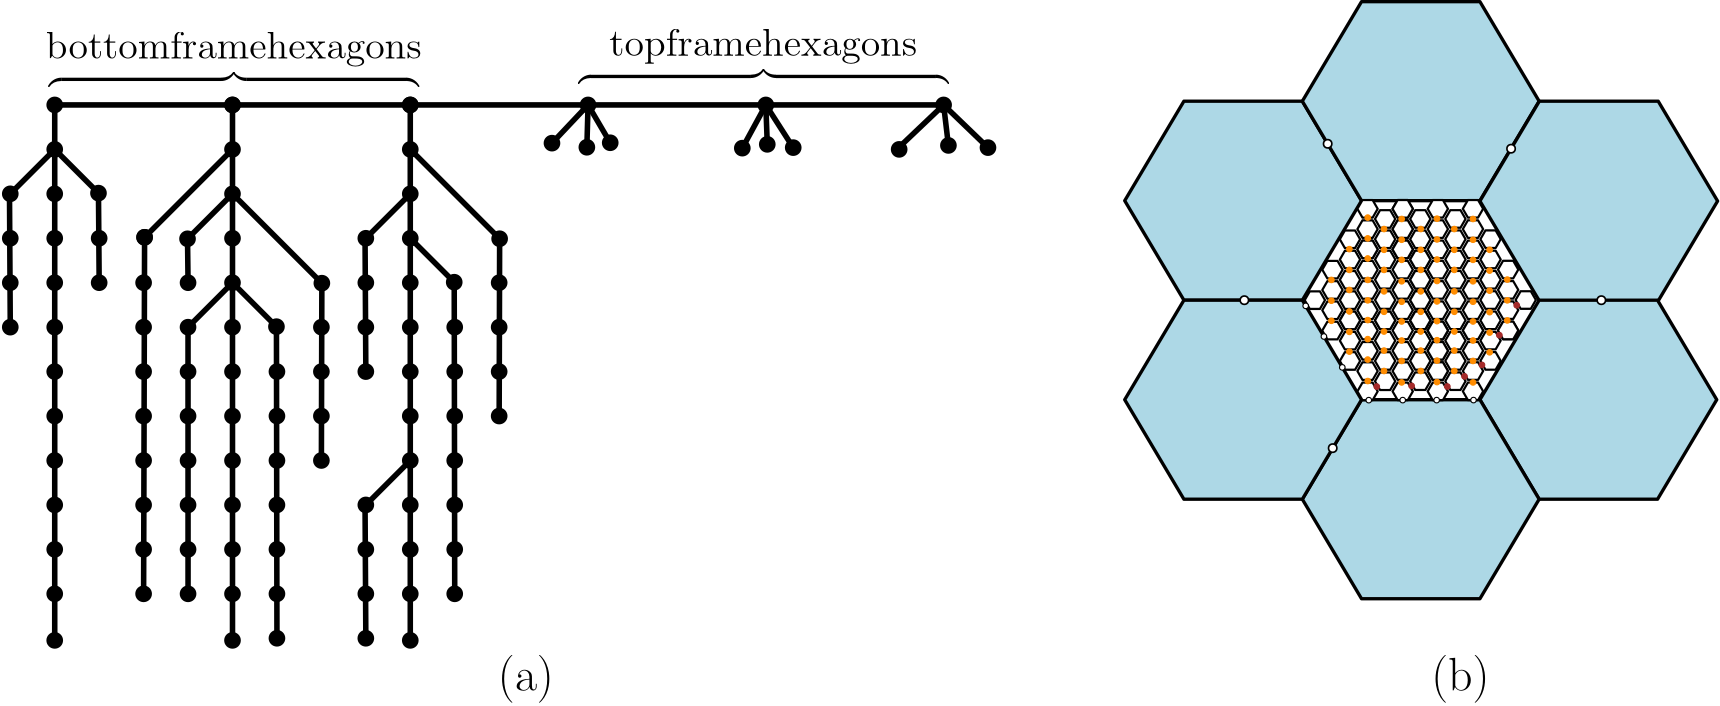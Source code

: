 <?xml version="1.0"?>
<!DOCTYPE ipe SYSTEM "ipe.dtd">
<ipe version="70107" creator="Ipe 7.2.2">
<info created="D:20160526140610" modified="D:20160605132733"/>
<ipestyle name="basic">
<symbol name="arrow/arc(spx)">
<path stroke="sym-stroke" fill="sym-stroke" pen="sym-pen">
0 0 m
-1 0.333 l
-1 -0.333 l
h
</path>
</symbol>
<symbol name="arrow/farc(spx)">
<path stroke="sym-stroke" fill="white" pen="sym-pen">
0 0 m
-1 0.333 l
-1 -0.333 l
h
</path>
</symbol>
<symbol name="arrow/ptarc(spx)">
<path stroke="sym-stroke" fill="sym-stroke" pen="sym-pen">
0 0 m
-1 0.333 l
-0.8 0 l
-1 -0.333 l
h
</path>
</symbol>
<symbol name="arrow/fptarc(spx)">
<path stroke="sym-stroke" fill="white" pen="sym-pen">
0 0 m
-1 0.333 l
-0.8 0 l
-1 -0.333 l
h
</path>
</symbol>
<symbol name="mark/circle(sx)" transformations="translations">
<path fill="sym-stroke">
0.6 0 0 0.6 0 0 e
0.4 0 0 0.4 0 0 e
</path>
</symbol>
<symbol name="mark/disk(sx)" transformations="translations">
<path fill="sym-stroke">
0.6 0 0 0.6 0 0 e
</path>
</symbol>
<symbol name="mark/fdisk(sfx)" transformations="translations">
<group>
<path fill="sym-fill">
0.5 0 0 0.5 0 0 e
</path>
<path fill="sym-stroke" fillrule="eofill">
0.6 0 0 0.6 0 0 e
0.4 0 0 0.4 0 0 e
</path>
</group>
</symbol>
<symbol name="mark/box(sx)" transformations="translations">
<path fill="sym-stroke" fillrule="eofill">
-0.6 -0.6 m
0.6 -0.6 l
0.6 0.6 l
-0.6 0.6 l
h
-0.4 -0.4 m
0.4 -0.4 l
0.4 0.4 l
-0.4 0.4 l
h
</path>
</symbol>
<symbol name="mark/square(sx)" transformations="translations">
<path fill="sym-stroke">
-0.6 -0.6 m
0.6 -0.6 l
0.6 0.6 l
-0.6 0.6 l
h
</path>
</symbol>
<symbol name="mark/fsquare(sfx)" transformations="translations">
<group>
<path fill="sym-fill">
-0.5 -0.5 m
0.5 -0.5 l
0.5 0.5 l
-0.5 0.5 l
h
</path>
<path fill="sym-stroke" fillrule="eofill">
-0.6 -0.6 m
0.6 -0.6 l
0.6 0.6 l
-0.6 0.6 l
h
-0.4 -0.4 m
0.4 -0.4 l
0.4 0.4 l
-0.4 0.4 l
h
</path>
</group>
</symbol>
<symbol name="mark/cross(sx)" transformations="translations">
<group>
<path fill="sym-stroke">
-0.43 -0.57 m
0.57 0.43 l
0.43 0.57 l
-0.57 -0.43 l
h
</path>
<path fill="sym-stroke">
-0.43 0.57 m
0.57 -0.43 l
0.43 -0.57 l
-0.57 0.43 l
h
</path>
</group>
</symbol>
<symbol name="arrow/fnormal(spx)">
<path stroke="sym-stroke" fill="white" pen="sym-pen">
0 0 m
-1 0.333 l
-1 -0.333 l
h
</path>
</symbol>
<symbol name="arrow/pointed(spx)">
<path stroke="sym-stroke" fill="sym-stroke" pen="sym-pen">
0 0 m
-1 0.333 l
-0.8 0 l
-1 -0.333 l
h
</path>
</symbol>
<symbol name="arrow/fpointed(spx)">
<path stroke="sym-stroke" fill="white" pen="sym-pen">
0 0 m
-1 0.333 l
-0.8 0 l
-1 -0.333 l
h
</path>
</symbol>
<symbol name="arrow/linear(spx)">
<path stroke="sym-stroke" pen="sym-pen">
-1 0.333 m
0 0 l
-1 -0.333 l
</path>
</symbol>
<symbol name="arrow/fdouble(spx)">
<path stroke="sym-stroke" fill="white" pen="sym-pen">
0 0 m
-1 0.333 l
-1 -0.333 l
h
-1 0 m
-2 0.333 l
-2 -0.333 l
h
</path>
</symbol>
<symbol name="arrow/double(spx)">
<path stroke="sym-stroke" fill="sym-stroke" pen="sym-pen">
0 0 m
-1 0.333 l
-1 -0.333 l
h
-1 0 m
-2 0.333 l
-2 -0.333 l
h
</path>
</symbol>
<pen name="heavier" value="0.8"/>
<pen name="fat" value="1.2"/>
<pen name="ultrafat" value="2"/>
<symbolsize name="large" value="5"/>
<symbolsize name="small" value="2"/>
<symbolsize name="tiny" value="1.1"/>
<arrowsize name="large" value="10"/>
<arrowsize name="small" value="5"/>
<arrowsize name="tiny" value="3"/>
<color name="red" value="1 0 0"/>
<color name="green" value="0 1 0"/>
<color name="blue" value="0 0 1"/>
<color name="yellow" value="1 1 0"/>
<color name="orange" value="1 0.647 0"/>
<color name="gold" value="1 0.843 0"/>
<color name="purple" value="0.627 0.125 0.941"/>
<color name="gray" value="0.745"/>
<color name="brown" value="0.647 0.165 0.165"/>
<color name="navy" value="0 0 0.502"/>
<color name="pink" value="1 0.753 0.796"/>
<color name="seagreen" value="0.18 0.545 0.341"/>
<color name="turquoise" value="0.251 0.878 0.816"/>
<color name="violet" value="0.933 0.51 0.933"/>
<color name="darkblue" value="0 0 0.545"/>
<color name="darkcyan" value="0 0.545 0.545"/>
<color name="darkgray" value="0.663"/>
<color name="darkgreen" value="0 0.392 0"/>
<color name="darkmagenta" value="0.545 0 0.545"/>
<color name="darkorange" value="1 0.549 0"/>
<color name="darkred" value="0.545 0 0"/>
<color name="lightblue" value="0.678 0.847 0.902"/>
<color name="lightcyan" value="0.878 1 1"/>
<color name="lightgray" value="0.827"/>
<color name="lightgreen" value="0.565 0.933 0.565"/>
<color name="lightyellow" value="1 1 0.878"/>
<dashstyle name="dashed" value="[4] 0"/>
<dashstyle name="dotted" value="[1 3] 0"/>
<dashstyle name="dash dotted" value="[4 2 1 2] 0"/>
<dashstyle name="dash dot dotted" value="[4 2 1 2 1 2] 0"/>
<textsize name="large" value="\large"/>
<textsize name="Large" value="\Large"/>
<textsize name="LARGE" value="\LARGE"/>
<textsize name="huge" value="\huge"/>
<textsize name="Huge" value="\Huge"/>
<textsize name="small" value="\small"/>
<textsize name="footnote" value="\footnotesize"/>
<textsize name="tiny" value="\tiny"/>
<textstyle name="center" begin="\begin{center}" end="\end{center}"/>
<textstyle name="itemize" begin="\begin{itemize}" end="\end{itemize}"/>
<textstyle name="item" begin="\begin{itemize}\item{}" end="\end{itemize}"/>
<gridsize name="4 pts" value="4"/>
<gridsize name="8 pts (~3 mm)" value="8"/>
<gridsize name="16 pts (~6 mm)" value="16"/>
<gridsize name="32 pts (~12 mm)" value="32"/>
<gridsize name="10 pts (~3.5 mm)" value="10"/>
<gridsize name="20 pts (~7 mm)" value="20"/>
<gridsize name="14 pts (~5 mm)" value="14"/>
<gridsize name="28 pts (~10 mm)" value="28"/>
<gridsize name="56 pts (~20 mm)" value="56"/>
<anglesize name="90 deg" value="90"/>
<anglesize name="60 deg" value="60"/>
<anglesize name="45 deg" value="45"/>
<anglesize name="30 deg" value="30"/>
<anglesize name="22.5 deg" value="22.5"/>
<opacity name="10%" value="0.1"/>
<opacity name="30%" value="0.3"/>
<opacity name="50%" value="0.5"/>
<opacity name="75%" value="0.75"/>
<tiling name="falling" angle="-60" step="4" width="1"/>
<tiling name="rising" angle="30" step="4" width="1"/>
</ipestyle>
<ipestyle name="bigpaper">
<layout paper="10000 6000" origin="0 0" frame="10000 6000"/>
<titlestyle pos="10 10" size="LARGE" color="title"  valign="baseline"/>
</ipestyle>
<page>
<layer name="alpha"/>
<view layers="alpha" active="alpha"/>
<path layer="alpha" stroke="black" pen="ultrafat">
4736 3392 m
5056 3392 l
</path>
<use name="mark/disk(sx)" pos="4736 3392" size="large" stroke="black"/>
<use name="mark/disk(sx)" pos="4800 3392" size="large" stroke="black"/>
<use name="mark/disk(sx)" pos="4864 3392" size="large" stroke="black"/>
<use name="mark/disk(sx)" pos="4928 3392" size="large" stroke="black"/>
<use name="mark/disk(sx)" pos="4992 3392" size="large" stroke="black"/>
<use name="mark/disk(sx)" pos="5056 3392" size="large" stroke="black"/>
<text matrix="1 0 0 1 -67.2682 -26.3824" transformations="translations" pos="4800 3424" stroke="black" type="label" width="135.477" height="22.028" depth="0" valign="baseline" size="huge">$\overbrace{\hspace{1.85in}}^{{\rm bottom frame hexagons}}$</text>
<text matrix="1 0 0 1 124.521 -25.3351" transformations="translations" pos="4800 3424" stroke="black" type="label" width="133.2" height="22.028" depth="0" valign="baseline" size="huge">$\overbrace{\hspace{1.85in}}^{{\rm top frame hexagons}}$</text>
<path stroke="black" pen="ultrafat">
4928 3392 m
4915.01 3378.24 l
</path>
<path stroke="black" pen="ultrafat">
4928 3392 m
4927.57 3376.76 l
</path>
<path stroke="black" pen="ultrafat">
4928 3392 m
4935.98 3378.38 l
</path>
<path stroke="black" pen="ultrafat">
4992 3392 m
4983.53 3376.44 l
</path>
<path stroke="black" pen="ultrafat">
4992 3392 m
4992.52 3377.81 l
</path>
<path stroke="black" pen="ultrafat">
4992 3392 m
5001.86 3376.63 l
</path>
<path stroke="black" pen="ultrafat">
5056 3392 m
5041.49 3378.21 l
5056 3392 l
5057.73 3377.42 l
</path>
<path stroke="black" pen="ultrafat">
5056 3392 m
5071.97 3376.63 l
</path>
<path stroke="black" pen="ultrafat">
4736 3392 m
4736 3199.24 l
</path>
<use name="mark/disk(sx)" pos="4736 3376" size="large" stroke="black"/>
<use name="mark/disk(sx)" pos="4736 3360" size="large" stroke="black"/>
<use name="mark/disk(sx)" pos="4736 3344" size="large" stroke="black"/>
<use name="mark/disk(sx)" pos="4736 3328" size="large" stroke="black"/>
<use name="mark/disk(sx)" pos="4736 3312" size="large" stroke="black"/>
<use name="mark/disk(sx)" pos="4736 3296" size="large" stroke="black"/>
<use name="mark/disk(sx)" pos="4736 3280" size="large" stroke="black"/>
<use name="mark/disk(sx)" pos="4736 3264" size="large" stroke="black"/>
<use name="mark/disk(sx)" pos="4736 3248" size="large" stroke="black"/>
<use name="mark/disk(sx)" pos="4736 3232" size="large" stroke="black"/>
<use name="mark/disk(sx)" pos="4736 3216" size="large" stroke="black"/>
<use name="mark/disk(sx)" pos="4736 3199.24" size="large" stroke="black"/>
<use matrix="1 0 0 1 64 0" name="mark/disk(sx)" pos="4736 3392" size="large" stroke="black"/>
<path matrix="1 0 0 1 64 0" stroke="black" pen="ultrafat">
4736 3392 m
4736 3199.24 l
</path>
<use matrix="1 0 0 1 64 0" name="mark/disk(sx)" pos="4736 3376" size="large" stroke="black"/>
<use matrix="1 0 0 1 64 0" name="mark/disk(sx)" pos="4736 3360" size="large" stroke="black"/>
<use matrix="1 0 0 1 64 0" name="mark/disk(sx)" pos="4736 3344" size="large" stroke="black"/>
<use matrix="1 0 0 1 64 0" name="mark/disk(sx)" pos="4736 3328" size="large" stroke="black"/>
<use matrix="1 0 0 1 64 0" name="mark/disk(sx)" pos="4736 3312" size="large" stroke="black"/>
<use matrix="1 0 0 1 64 0" name="mark/disk(sx)" pos="4736 3296" size="large" stroke="black"/>
<use matrix="1 0 0 1 64 0" name="mark/disk(sx)" pos="4736 3280" size="large" stroke="black"/>
<use matrix="1 0 0 1 64 0" name="mark/disk(sx)" pos="4736 3264" size="large" stroke="black"/>
<use matrix="1 0 0 1 64 0" name="mark/disk(sx)" pos="4736 3248" size="large" stroke="black"/>
<use matrix="1 0 0 1 64 0" name="mark/disk(sx)" pos="4736 3232" size="large" stroke="black"/>
<use matrix="1 0 0 1 64 0" name="mark/disk(sx)" pos="4736 3216" size="large" stroke="black"/>
<use matrix="1 0 0 1 64 0" name="mark/disk(sx)" pos="4736 3199.24" size="large" stroke="black"/>
<use matrix="1 0 0 1 128 0" name="mark/disk(sx)" pos="4736 3392" size="large" stroke="black"/>
<path matrix="1 0 0 1 128 0" stroke="black" pen="ultrafat">
4736 3392 m
4736 3199.24 l
</path>
<use matrix="1 0 0 1 128 0" name="mark/disk(sx)" pos="4736 3376" size="large" stroke="black"/>
<use matrix="1 0 0 1 128 0" name="mark/disk(sx)" pos="4736 3360" size="large" stroke="black"/>
<use matrix="1 0 0 1 128 0" name="mark/disk(sx)" pos="4736 3344" size="large" stroke="black"/>
<use matrix="1 0 0 1 128 0" name="mark/disk(sx)" pos="4736 3328" size="large" stroke="black"/>
<use matrix="1 0 0 1 128 0" name="mark/disk(sx)" pos="4736 3312" size="large" stroke="black"/>
<use matrix="1 0 0 1 128 0" name="mark/disk(sx)" pos="4736 3296" size="large" stroke="black"/>
<use matrix="1 0 0 1 128 0" name="mark/disk(sx)" pos="4736 3280" size="large" stroke="black"/>
<use matrix="1 0 0 1 128 0" name="mark/disk(sx)" pos="4736 3264" size="large" stroke="black"/>
<use matrix="1 0 0 1 128 0" name="mark/disk(sx)" pos="4736 3248" size="large" stroke="black"/>
<use matrix="1 0 0 1 128 0" name="mark/disk(sx)" pos="4736 3232" size="large" stroke="black"/>
<use matrix="1 0 0 1 128 0" name="mark/disk(sx)" pos="4736 3216" size="large" stroke="black"/>
<use matrix="1 0 0 1 128 0" name="mark/disk(sx)" pos="4736 3199.24" size="large" stroke="black"/>
<path stroke="black" pen="ultrafat">
4736 3376 m
4719.72 3359.72 l
</path>
<path stroke="black" pen="ultrafat">
4736 3376 m
4751.75 3360.25 l
</path>
<path stroke="black" pen="ultrafat">
4800 3376 m
4768.35 3344.35 l
</path>
<path stroke="black" pen="ultrafat">
4800 3360 m
4783.81 3343.81 l
</path>
<path stroke="black" pen="ultrafat">
4800 3360 m
4832.17 3327.83 l
</path>
<path stroke="black" pen="ultrafat">
4800 3328 m
4815.82 3312.18 l
</path>
<path stroke="black" pen="ultrafat">
4800 3328 m
4783.99 3311.99 l
</path>
<use name="mark/disk(sx)" pos="4915.01 3378.24" size="large" stroke="black"/>
<use name="mark/disk(sx)" pos="4927.57 3376.76" size="large" stroke="black"/>
<use name="mark/disk(sx)" pos="4935.98 3378.38" size="large" stroke="black"/>
<use name="mark/disk(sx)" pos="4983.53 3376.44" size="large" stroke="black"/>
<use name="mark/disk(sx)" pos="4992.52 3377.81" size="large" stroke="black"/>
<use name="mark/disk(sx)" pos="5001.86 3376.63" size="large" stroke="black"/>
<use name="mark/disk(sx)" pos="5040 3376" size="large" stroke="black"/>
<use name="mark/disk(sx)" pos="5057.73 3377.42" size="large" stroke="black"/>
<use name="mark/disk(sx)" pos="5071.97 3376.63" size="large" stroke="black"/>
<use name="mark/disk(sx)" pos="4832.17 3327.83" size="large" stroke="black"/>
<use name="mark/disk(sx)" pos="4783.81 3343.81" size="large" stroke="black"/>
<use name="mark/disk(sx)" pos="4768.35 3344.35" size="large" stroke="black"/>
<use name="mark/disk(sx)" pos="4783.99 3311.99" size="large" stroke="black"/>
<use name="mark/disk(sx)" pos="4815.82 3312.18" size="large" stroke="black"/>
<use name="mark/disk(sx)" pos="4751.75 3360.25" size="large" stroke="black"/>
<use name="mark/disk(sx)" pos="4720 3360" size="large" stroke="black"/>
<use name="mark/disk(sx)" pos="4768.35 3344.35" size="large" stroke="black"/>
<path stroke="black" pen="ultrafat">
4768.35 3344.35 m
4768 3216 l
</path>
<path stroke="black" pen="ultrafat">
4783.81 3343.81 m
4784 3328 l
</path>
<path stroke="black" pen="ultrafat">
4783.99 3311.99 m
4784 3216 l
</path>
<path stroke="black" pen="ultrafat">
4815.82 3312.18 m
4816 3200 l
</path>
<path stroke="black" pen="ultrafat">
4832.17 3327.83 m
4832 3264 l
</path>
<path stroke="black" pen="ultrafat">
4719.72 3359.72 m
4720 3312 l
</path>
<path stroke="black" pen="ultrafat">
4751.75 3360.25 m
4752 3328 l
</path>
<use name="mark/disk(sx)" pos="4720 3312" size="large" stroke="black"/>
<use name="mark/disk(sx)" pos="4720 3328" size="large" stroke="black"/>
<use name="mark/disk(sx)" pos="4720 3344" size="large" stroke="black"/>
<use name="mark/disk(sx)" pos="4752 3344" size="large" stroke="black"/>
<use name="mark/disk(sx)" pos="4752 3328" size="large" stroke="black"/>
<use name="mark/disk(sx)" pos="4768 3328" size="large" stroke="black"/>
<use name="mark/disk(sx)" pos="4768 3312" size="large" stroke="black"/>
<use name="mark/disk(sx)" pos="4768 3296" size="large" stroke="black"/>
<use name="mark/disk(sx)" pos="4768 3264" size="large" stroke="black"/>
<use name="mark/disk(sx)" pos="4768 3280" size="large" stroke="black"/>
<use name="mark/disk(sx)" pos="4768 3248" size="large" stroke="black"/>
<use name="mark/disk(sx)" pos="4768 3232" size="large" stroke="black"/>
<use name="mark/disk(sx)" pos="4768 3216" size="large" stroke="black"/>
<use name="mark/disk(sx)" pos="4816 3200" size="large" stroke="black"/>
<use name="mark/disk(sx)" pos="4816 3216" size="large" stroke="black"/>
<use name="mark/disk(sx)" pos="4816 3232" size="large" stroke="black"/>
<use name="mark/disk(sx)" pos="4816 3248" size="large" stroke="black"/>
<use name="mark/disk(sx)" pos="4816 3264" size="large" stroke="black"/>
<use name="mark/disk(sx)" pos="4816 3280" size="large" stroke="black"/>
<use name="mark/disk(sx)" pos="4816 3296" size="large" stroke="black"/>
<use name="mark/disk(sx)" pos="4784 3296" size="large" stroke="black"/>
<use name="mark/disk(sx)" pos="4784 3280" size="large" stroke="black"/>
<use name="mark/disk(sx)" pos="4784 3264" size="large" stroke="black"/>
<use name="mark/disk(sx)" pos="4784 3232" size="large" stroke="black"/>
<use name="mark/disk(sx)" pos="4784 3328" size="large" stroke="black"/>
<use name="mark/disk(sx)" pos="4832 3264" size="large" stroke="black"/>
<use name="mark/disk(sx)" pos="4832 3280" size="large" stroke="black"/>
<use name="mark/disk(sx)" pos="4832 3296" size="large" stroke="black"/>
<use name="mark/disk(sx)" pos="4832 3312" size="large" stroke="black"/>
<use name="mark/disk(sx)" pos="4784 3248" size="large" stroke="black"/>
<use name="mark/disk(sx)" pos="4784 3216" size="large" stroke="black"/>
<group matrix="1.29457 0 0 1.25625 5054.32 2735.26">
<path matrix="0.751266 0 0 0.751266 -29.5519 161.025" stroke="black" fill="lightblue" pen="fat">
195.756 445 m
173.842 482.957 l
130.012 482.957 l
108.098 445 l
130.012 407.043 l
173.842 407.043 l
h
</path>
<path matrix="0.751266 0 0 0.751266 19.8393 189.541" stroke="black" fill="lightblue" pen="fat">
195.756 445 m
173.842 482.957 l
130.012 482.957 l
108.098 445 l
130.012 407.043 l
173.842 407.043 l
h
</path>
<path matrix="0.753975 0 0 0.753975 68.9377 159.717" stroke="black" fill="lightblue" pen="fat">
195.756 445 m
173.842 482.957 l
130.012 482.957 l
108.098 445 l
130.012 407.043 l
173.842 407.043 l
h
</path>
<path matrix="0.751266 0 0 0.751266 69.2306 103.993" stroke="black" fill="lightblue" pen="fat">
195.756 445 m
173.842 482.957 l
130.012 482.957 l
108.098 445 l
130.012 407.043 l
173.842 407.043 l
h
</path>
<path matrix="0.751266 0 0 0.751266 19.8393 75.4777" stroke="black" fill="lightblue" pen="fat">
195.756 445 m
173.842 482.957 l
130.012 482.957 l
108.098 445 l
130.012 407.043 l
173.842 407.043 l
h
</path>
<path matrix="0.751266 0 0 0.751266 -29.5519 103.993" stroke="black" fill="lightblue" pen="fat">
195.756 445 m
173.842 482.957 l
130.012 482.957 l
108.098 445 l
130.012 407.043 l
173.842 407.043 l
h
</path>
</group>
<path matrix="0.0833786 0 0 0.0833786 5176.98 3284.62" stroke="black" fill="white" pen="heavier">
195.756 445 m
173.842 482.957 l
130.012 482.957 l
108.098 445 l
130.012 407.043 l
173.842 407.043 l
h
</path>
<path matrix="0.0833786 0 0 0.0833786 5183.31 3288.28" stroke="black" fill="white" pen="heavier">
195.756 445 m
173.842 482.957 l
130.012 482.957 l
108.098 445 l
130.012 407.043 l
173.842 407.043 l
h
</path>
<path matrix="0.0833786 0 0 0.0833786 5183.31 3280.98" stroke="black" fill="white" pen="heavier">
195.756 445 m
173.842 482.957 l
130.012 482.957 l
108.098 445 l
130.012 407.043 l
173.842 407.043 l
h
</path>
<path matrix="0.0833786 0 0 0.0833786 5183.31 3295.59" stroke="black" fill="white" pen="heavier">
195.756 445 m
173.842 482.957 l
130.012 482.957 l
108.098 445 l
130.012 407.043 l
173.842 407.043 l
h
</path>
<path matrix="0.0833786 0 0 0.0833786 5189.63 3284.63" stroke="black" fill="white" pen="heavier">
195.756 445 m
173.842 482.957 l
130.012 482.957 l
108.098 445 l
130.012 407.043 l
173.842 407.043 l
h
</path>
<path matrix="0.0833786 0 0 0.0833786 5189.63 3277.33" stroke="black" fill="white" pen="heavier">
195.756 445 m
173.842 482.957 l
130.012 482.957 l
108.098 445 l
130.012 407.043 l
173.842 407.043 l
h
</path>
<path matrix="0.0833786 0 0 0.0833786 5189.63 3299.24" stroke="black" fill="white" pen="heavier">
195.756 445 m
173.842 482.957 l
130.012 482.957 l
108.098 445 l
130.012 407.043 l
173.842 407.043 l
h
</path>
<path matrix="0.0833786 0 0 0.0833786 5189.63 3291.94" stroke="black" fill="white" pen="heavier">
195.756 445 m
173.842 482.957 l
130.012 482.957 l
108.098 445 l
130.012 407.043 l
173.842 407.043 l
h
</path>
<path matrix="0.0833786 0 0 0.0833786 5195.95 3288.28" stroke="black" fill="white" pen="heavier">
195.756 445 m
173.842 482.957 l
130.012 482.957 l
108.098 445 l
130.012 407.043 l
173.842 407.043 l
h
</path>
<path matrix="0.0833786 0 0 0.0833786 5195.95 3280.98" stroke="black" fill="white" pen="heavier">
195.756 445 m
173.842 482.957 l
130.012 482.957 l
108.098 445 l
130.012 407.043 l
173.842 407.043 l
h
</path>
<path matrix="0.0833786 0 0 0.0833786 5195.95 3302.89" stroke="black" fill="white" pen="heavier">
195.756 445 m
173.842 482.957 l
130.012 482.957 l
108.098 445 l
130.012 407.043 l
173.842 407.043 l
h
</path>
<path matrix="0.0833786 0 0 0.0833786 5195.95 3295.59" stroke="black" fill="white" pen="heavier">
195.756 445 m
173.842 482.957 l
130.012 482.957 l
108.098 445 l
130.012 407.043 l
173.842 407.043 l
h
</path>
<path matrix="0.0833786 0 0 0.0833786 5202.29 3291.95" stroke="black" fill="white" pen="heavier">
195.756 445 m
173.842 482.957 l
130.012 482.957 l
108.098 445 l
130.012 407.043 l
173.842 407.043 l
h
</path>
<path matrix="0.0833786 0 0 0.0833786 5202.29 3284.65" stroke="black" fill="white" pen="heavier">
195.756 445 m
173.842 482.957 l
130.012 482.957 l
108.098 445 l
130.012 407.043 l
173.842 407.043 l
h
</path>
<path matrix="0.0833786 0 0 0.0833786 5202.29 3299.25" stroke="black" fill="white" pen="heavier">
195.756 445 m
173.842 482.957 l
130.012 482.957 l
108.098 445 l
130.012 407.043 l
173.842 407.043 l
h
</path>
<path matrix="0.0833786 0 0 0.0833786 5202.29 3277.35" stroke="black" fill="white" pen="heavier">
195.756 445 m
173.842 482.957 l
130.012 482.957 l
108.098 445 l
130.012 407.043 l
173.842 407.043 l
h
</path>
<path matrix="0.0833786 0 0 0.0833786 5208.61 3288.3" stroke="black" fill="white" pen="heavier">
195.756 445 m
173.842 482.957 l
130.012 482.957 l
108.098 445 l
130.012 407.043 l
173.842 407.043 l
h
</path>
<path matrix="0.0833786 0 0 0.0833786 5208.61 3281" stroke="black" fill="white" pen="heavier">
195.756 445 m
173.842 482.957 l
130.012 482.957 l
108.098 445 l
130.012 407.043 l
173.842 407.043 l
h
</path>
<path matrix="0.0833786 0 0 0.0833786 5208.61 3302.9" stroke="black" fill="white" pen="heavier">
195.756 445 m
173.842 482.957 l
130.012 482.957 l
108.098 445 l
130.012 407.043 l
173.842 407.043 l
h
</path>
<path matrix="0.0833786 0 0 0.0833786 5208.61 3295.6" stroke="black" fill="white" pen="heavier">
195.756 445 m
173.842 482.957 l
130.012 482.957 l
108.098 445 l
130.012 407.043 l
173.842 407.043 l
h
</path>
<path matrix="0.0833786 0 0 0.0833786 5214.93 3291.95" stroke="black" fill="white" pen="heavier">
195.756 445 m
173.842 482.957 l
130.012 482.957 l
108.098 445 l
130.012 407.043 l
173.842 407.043 l
h
</path>
<path matrix="0.0833786 0 0 0.0833786 5214.93 3284.65" stroke="black" fill="white" pen="heavier">
195.756 445 m
173.842 482.957 l
130.012 482.957 l
108.098 445 l
130.012 407.043 l
173.842 407.043 l
h
</path>
<path matrix="0.0833786 0 0 0.0833786 5214.93 3299.25" stroke="black" fill="white" pen="heavier">
195.756 445 m
173.842 482.957 l
130.012 482.957 l
108.098 445 l
130.012 407.043 l
173.842 407.043 l
h
</path>
<path matrix="0.0833786 0 0 0.0833786 5214.93 3277.35" stroke="black" fill="white" pen="heavier">
195.756 445 m
173.842 482.957 l
130.012 482.957 l
108.098 445 l
130.012 407.043 l
173.842 407.043 l
h
</path>
<path matrix="0.0833787 0 0 0.0833787 5214.93 3284.65" stroke="black" fill="white" pen="heavier">
195.756 445 m
173.842 482.957 l
130.012 482.957 l
108.098 445 l
130.012 407.043 l
173.842 407.043 l
h
</path>
<path matrix="0.0833787 0 0 0.0833787 5214.93 3277.35" stroke="black" fill="white" pen="heavier">
195.756 445 m
173.842 482.957 l
130.012 482.957 l
108.098 445 l
130.012 407.043 l
173.842 407.043 l
h
</path>
<path matrix="0.0833787 0 0 0.0833787 5214.93 3299.25" stroke="black" fill="white" pen="heavier">
195.756 445 m
173.842 482.957 l
130.012 482.957 l
108.098 445 l
130.012 407.043 l
173.842 407.043 l
h
</path>
<path matrix="0.0833787 0 0 0.0833787 5214.93 3291.95" stroke="black" fill="white" pen="heavier">
195.756 445 m
173.842 482.957 l
130.012 482.957 l
108.098 445 l
130.012 407.043 l
173.842 407.043 l
h
</path>
<path matrix="0.0833787 0 0 0.0833787 5221.25 3288.3" stroke="black" fill="white" pen="heavier">
195.756 445 m
173.842 482.957 l
130.012 482.957 l
108.098 445 l
130.012 407.043 l
173.842 407.043 l
h
</path>
<path matrix="0.0833787 0 0 0.0833787 5221.25 3281" stroke="black" fill="white" pen="heavier">
195.756 445 m
173.842 482.957 l
130.012 482.957 l
108.098 445 l
130.012 407.043 l
173.842 407.043 l
h
</path>
<path matrix="0.0833787 0 0 0.0833787 5221.25 3295.6" stroke="black" fill="white" pen="heavier">
195.756 445 m
173.842 482.957 l
130.012 482.957 l
108.098 445 l
130.012 407.043 l
173.842 407.043 l
h
</path>
<path matrix="0.0833787 0 0 0.0833787 5221.25 3273.69" stroke="black" fill="white" pen="heavier">
195.756 445 m
173.842 482.957 l
130.012 482.957 l
108.098 445 l
130.012 407.043 l
173.842 407.043 l
h
</path>
<path matrix="0.0833787 0 0 0.0833787 5227.59 3284.66" stroke="black" fill="white" pen="heavier">
195.756 445 m
173.842 482.957 l
130.012 482.957 l
108.098 445 l
130.012 407.043 l
173.842 407.043 l
h
</path>
<path matrix="0.0833787 0 0 0.0833787 5227.59 3277.36" stroke="black" fill="white" pen="heavier">
195.756 445 m
173.842 482.957 l
130.012 482.957 l
108.098 445 l
130.012 407.043 l
173.842 407.043 l
h
</path>
<path matrix="0.0833787 0 0 0.0833787 5227.59 3299.26" stroke="black" fill="white" pen="heavier">
195.756 445 m
173.842 482.957 l
130.012 482.957 l
108.098 445 l
130.012 407.043 l
173.842 407.043 l
h
</path>
<path matrix="0.0833787 0 0 0.0833787 5227.59 3291.96" stroke="black" fill="white" pen="heavier">
195.756 445 m
173.842 482.957 l
130.012 482.957 l
108.098 445 l
130.012 407.043 l
173.842 407.043 l
h
</path>
<path matrix="0.0833787 0 0 0.0833787 5233.91 3281.01" stroke="black" fill="white" pen="heavier">
195.756 445 m
173.842 482.957 l
130.012 482.957 l
108.098 445 l
130.012 407.043 l
173.842 407.043 l
h
</path>
<path matrix="0.0833787 0 0 0.0833787 5233.91 3273.71" stroke="black" fill="white" pen="heavier">
195.756 445 m
173.842 482.957 l
130.012 482.957 l
108.098 445 l
130.012 407.043 l
173.842 407.043 l
h
</path>
<path matrix="0.0833787 0 0 0.0833787 5233.91 3295.61" stroke="black" fill="white" pen="heavier">
195.756 445 m
173.842 482.957 l
130.012 482.957 l
108.098 445 l
130.012 407.043 l
173.842 407.043 l
h
</path>
<path matrix="0.0833787 0 0 0.0833787 5233.91 3288.31" stroke="black" fill="white" pen="heavier">
195.756 445 m
173.842 482.957 l
130.012 482.957 l
108.098 445 l
130.012 407.043 l
173.842 407.043 l
h
</path>
<path matrix="0.0833787 0 0 0.0833787 5240.23 3284.66" stroke="black" fill="white" pen="heavier">
195.756 445 m
173.842 482.957 l
130.012 482.957 l
108.098 445 l
130.012 407.043 l
173.842 407.043 l
h
</path>
<path matrix="0.0833787 0 0 0.0833787 5240.23 3277.36" stroke="black" fill="white" pen="heavier">
195.756 445 m
173.842 482.957 l
130.012 482.957 l
108.098 445 l
130.012 407.043 l
173.842 407.043 l
h
</path>
<path matrix="0.0833787 0 0 0.0833787 5240.23 3299.26" stroke="black" fill="white" pen="heavier">
195.756 445 m
173.842 482.957 l
130.012 482.957 l
108.098 445 l
130.012 407.043 l
173.842 407.043 l
h
</path>
<path matrix="0.0833787 0 0 0.0833787 5240.23 3291.96" stroke="black" fill="white" pen="heavier">
195.756 445 m
173.842 482.957 l
130.012 482.957 l
108.098 445 l
130.012 407.043 l
173.842 407.043 l
h
</path>
<path matrix="0.0833787 0 0 0.0833787 5246.56 3288.32" stroke="black" fill="white" pen="heavier">
195.756 445 m
173.842 482.957 l
130.012 482.957 l
108.098 445 l
130.012 407.043 l
173.842 407.043 l
h
</path>
<path matrix="0.0833787 0 0 0.0833787 5246.56 3281.02" stroke="black" fill="white" pen="heavier">
195.756 445 m
173.842 482.957 l
130.012 482.957 l
108.098 445 l
130.012 407.043 l
173.842 407.043 l
h
</path>
<path matrix="0.0833787 0 0 0.0833787 5246.56 3295.62" stroke="black" fill="white" pen="heavier">
195.756 445 m
173.842 482.957 l
130.012 482.957 l
108.098 445 l
130.012 407.043 l
173.842 407.043 l
h
</path>
<path matrix="0.0833787 0 0 0.0833787 5246.56 3273.72" stroke="black" fill="white" pen="heavier">
195.756 445 m
173.842 482.957 l
130.012 482.957 l
108.098 445 l
130.012 407.043 l
173.842 407.043 l
h
</path>
<path matrix="0.0833787 0 0 0.0833787 5252.89 3284.67" stroke="black" fill="white" pen="heavier">
195.756 445 m
173.842 482.957 l
130.012 482.957 l
108.098 445 l
130.012 407.043 l
173.842 407.043 l
h
</path>
<path matrix="0.0833787 0 0 0.0833787 5183.3 3273.67" stroke="black" fill="white" pen="heavier">
195.756 445 m
173.842 482.957 l
130.012 482.957 l
108.098 445 l
130.012 407.043 l
173.842 407.043 l
h
</path>
<path matrix="0.0833787 0 0 0.0833787 5189.63 3262.73" stroke="black" fill="white" pen="heavier">
195.756 445 m
173.842 482.957 l
130.012 482.957 l
108.098 445 l
130.012 407.043 l
173.842 407.043 l
h
</path>
<path matrix="0.0833787 0 0 0.0833787 5189.63 3277.33" stroke="black" fill="white" pen="heavier">
195.756 445 m
173.842 482.957 l
130.012 482.957 l
108.098 445 l
130.012 407.043 l
173.842 407.043 l
h
</path>
<path matrix="0.0833787 0 0 0.0833787 5189.63 3270.03" stroke="black" fill="white" pen="heavier">
195.756 445 m
173.842 482.957 l
130.012 482.957 l
108.098 445 l
130.012 407.043 l
173.842 407.043 l
h
</path>
<path matrix="0.0833787 0 0 0.0833787 5195.95 3259.08" stroke="black" fill="white" pen="heavier">
195.756 445 m
173.842 482.957 l
130.012 482.957 l
108.098 445 l
130.012 407.043 l
173.842 407.043 l
h
</path>
<path matrix="0.0833787 0 0 0.0833787 5195.95 3251.78" stroke="black" fill="white" pen="heavier">
195.756 445 m
173.842 482.957 l
130.012 482.957 l
108.098 445 l
130.012 407.043 l
173.842 407.043 l
h
</path>
<path matrix="0.0833787 0 0 0.0833787 5195.95 3273.68" stroke="black" fill="white" pen="heavier">
195.756 445 m
173.842 482.957 l
130.012 482.957 l
108.098 445 l
130.012 407.043 l
173.842 407.043 l
h
</path>
<path matrix="0.0833787 0 0 0.0833787 5195.95 3266.38" stroke="black" fill="white" pen="heavier">
195.756 445 m
173.842 482.957 l
130.012 482.957 l
108.098 445 l
130.012 407.043 l
173.842 407.043 l
h
</path>
<path matrix="0.0833787 0 0 0.0833787 5202.28 3262.73" stroke="black" fill="white" pen="heavier">
195.756 445 m
173.842 482.957 l
130.012 482.957 l
108.098 445 l
130.012 407.043 l
173.842 407.043 l
h
</path>
<path matrix="0.0833787 0 0 0.0833787 5202.28 3255.43" stroke="black" fill="white" pen="heavier">
195.756 445 m
173.842 482.957 l
130.012 482.957 l
108.098 445 l
130.012 407.043 l
173.842 407.043 l
h
</path>
<path matrix="0.0833787 0 0 0.0833787 5202.28 3277.33" stroke="black" fill="white" pen="heavier">
195.756 445 m
173.842 482.957 l
130.012 482.957 l
108.098 445 l
130.012 407.043 l
173.842 407.043 l
h
</path>
<path matrix="0.0833787 0 0 0.0833787 5202.28 3270.03" stroke="black" fill="white" pen="heavier">
195.756 445 m
173.842 482.957 l
130.012 482.957 l
108.098 445 l
130.012 407.043 l
173.842 407.043 l
h
</path>
<path matrix="0.0833787 0 0 0.0833787 5208.61 3266.39" stroke="black" fill="white" pen="heavier">
195.756 445 m
173.842 482.957 l
130.012 482.957 l
108.098 445 l
130.012 407.043 l
173.842 407.043 l
h
</path>
<path matrix="0.0833787 0 0 0.0833787 5208.61 3259.09" stroke="black" fill="white" pen="heavier">
195.756 445 m
173.842 482.957 l
130.012 482.957 l
108.098 445 l
130.012 407.043 l
173.842 407.043 l
h
</path>
<path matrix="0.0833787 0 0 0.0833787 5208.61 3273.7" stroke="black" fill="white" pen="heavier">
195.756 445 m
173.842 482.957 l
130.012 482.957 l
108.098 445 l
130.012 407.043 l
173.842 407.043 l
h
</path>
<path matrix="0.0833787 0 0 0.0833787 5208.61 3251.79" stroke="black" fill="white" pen="heavier">
195.756 445 m
173.842 482.957 l
130.012 482.957 l
108.098 445 l
130.012 407.043 l
173.842 407.043 l
h
</path>
<path matrix="0.0833787 0 0 0.0833787 5214.93 3262.74" stroke="black" fill="white" pen="heavier">
195.756 445 m
173.842 482.957 l
130.012 482.957 l
108.098 445 l
130.012 407.043 l
173.842 407.043 l
h
</path>
<path matrix="0.0833787 0 0 0.0833787 5214.93 3255.44" stroke="black" fill="white" pen="heavier">
195.756 445 m
173.842 482.957 l
130.012 482.957 l
108.098 445 l
130.012 407.043 l
173.842 407.043 l
h
</path>
<path matrix="0.0833787 0 0 0.0833787 5214.93 3277.35" stroke="black" fill="white" pen="heavier">
195.756 445 m
173.842 482.957 l
130.012 482.957 l
108.098 445 l
130.012 407.043 l
173.842 407.043 l
h
</path>
<path matrix="0.0833787 0 0 0.0833787 5214.93 3270.04" stroke="black" fill="white" pen="heavier">
195.756 445 m
173.842 482.957 l
130.012 482.957 l
108.098 445 l
130.012 407.043 l
173.842 407.043 l
h
</path>
<path matrix="0.0833787 0 0 0.0833787 5221.25 3266.39" stroke="black" fill="white" pen="heavier">
195.756 445 m
173.842 482.957 l
130.012 482.957 l
108.098 445 l
130.012 407.043 l
173.842 407.043 l
h
</path>
<path matrix="0.0833787 0 0 0.0833787 5221.25 3259.09" stroke="black" fill="white" pen="heavier">
195.756 445 m
173.842 482.957 l
130.012 482.957 l
108.098 445 l
130.012 407.043 l
173.842 407.043 l
h
</path>
<path matrix="0.0833787 0 0 0.0833787 5221.25 3273.7" stroke="black" fill="white" pen="heavier">
195.756 445 m
173.842 482.957 l
130.012 482.957 l
108.098 445 l
130.012 407.043 l
173.842 407.043 l
h
</path>
<path matrix="0.0833787 0 0 0.0833787 5221.25 3259.09" stroke="black" fill="white" pen="heavier">
195.756 445 m
173.842 482.957 l
130.012 482.957 l
108.098 445 l
130.012 407.043 l
173.842 407.043 l
h
</path>
<path matrix="0.0833787 0 0 0.0833787 5221.25 3251.79" stroke="black" fill="white" pen="heavier">
195.756 445 m
173.842 482.957 l
130.012 482.957 l
108.098 445 l
130.012 407.043 l
173.842 407.043 l
h
</path>
<path matrix="0.0833787 0 0 0.0833787 5221.25 3273.7" stroke="black" fill="white" pen="heavier">
195.756 445 m
173.842 482.957 l
130.012 482.957 l
108.098 445 l
130.012 407.043 l
173.842 407.043 l
h
</path>
<path matrix="0.0833787 0 0 0.0833787 5221.25 3266.39" stroke="black" fill="white" pen="heavier">
195.756 445 m
173.842 482.957 l
130.012 482.957 l
108.098 445 l
130.012 407.043 l
173.842 407.043 l
h
</path>
<path matrix="0.0833787 0 0 0.0833787 5227.58 3262.74" stroke="black" fill="white" pen="heavier">
195.756 445 m
173.842 482.957 l
130.012 482.957 l
108.098 445 l
130.012 407.043 l
173.842 407.043 l
h
</path>
<path matrix="0.0833787 0 0 0.0833787 5227.58 3255.44" stroke="black" fill="white" pen="heavier">
195.756 445 m
173.842 482.957 l
130.012 482.957 l
108.098 445 l
130.012 407.043 l
173.842 407.043 l
h
</path>
<path matrix="0.0833787 0 0 0.0833787 5227.58 3270.04" stroke="black" fill="white" pen="heavier">
195.756 445 m
173.842 482.957 l
130.012 482.957 l
108.098 445 l
130.012 407.043 l
173.842 407.043 l
h
</path>
<path matrix="0.0833787 0 0 0.0833787 5233.91 3259.1" stroke="black" fill="white" pen="heavier">
195.756 445 m
173.842 482.957 l
130.012 482.957 l
108.098 445 l
130.012 407.043 l
173.842 407.043 l
h
</path>
<path matrix="0.0833787 0 0 0.0833787 5233.91 3251.8" stroke="black" fill="white" pen="heavier">
195.756 445 m
173.842 482.957 l
130.012 482.957 l
108.098 445 l
130.012 407.043 l
173.842 407.043 l
h
</path>
<path matrix="0.0833787 0 0 0.0833787 5233.91 3273.71" stroke="black" fill="white" pen="heavier">
195.756 445 m
173.842 482.957 l
130.012 482.957 l
108.098 445 l
130.012 407.043 l
173.842 407.043 l
h
</path>
<path matrix="0.0833787 0 0 0.0833787 5233.91 3266.4" stroke="black" fill="white" pen="heavier">
195.756 445 m
173.842 482.957 l
130.012 482.957 l
108.098 445 l
130.012 407.043 l
173.842 407.043 l
h
</path>
<path matrix="0.0833787 0 0 0.0833787 5240.23 3270.06" stroke="black" fill="white" pen="heavier">
195.756 445 m
173.842 482.957 l
130.012 482.957 l
108.098 445 l
130.012 407.043 l
173.842 407.043 l
h
</path>
<path matrix="0.0833787 0 0 0.0833787 5240.23 3262.75" stroke="black" fill="white" pen="heavier">
195.756 445 m
173.842 482.957 l
130.012 482.957 l
108.098 445 l
130.012 407.043 l
173.842 407.043 l
h
</path>
<path matrix="0.0833787 0 0 0.0833787 5246.56 3273.71" stroke="black" fill="white" pen="heavier">
195.756 445 m
173.842 482.957 l
130.012 482.957 l
108.098 445 l
130.012 407.043 l
173.842 407.043 l
h
</path>
<path matrix="0.0833786 0 0 0.0833786 5189.62 3306.53" stroke="black" fill="white" pen="heavier">
195.756 445 m
173.842 482.957 l
130.012 482.957 l
108.098 445 l
130.012 407.043 l
173.842 407.043 l
h
</path>
<path matrix="0.0833786 0 0 0.0833786 5195.95 3310.19" stroke="black" fill="white" pen="heavier">
195.756 445 m
173.842 482.957 l
130.012 482.957 l
108.098 445 l
130.012 407.043 l
173.842 407.043 l
h
</path>
<path matrix="0.0833786 0 0 0.0833786 5195.95 3302.89" stroke="black" fill="white" pen="heavier">
195.756 445 m
173.842 482.957 l
130.012 482.957 l
108.098 445 l
130.012 407.043 l
173.842 407.043 l
h
</path>
<path matrix="0.0833786 0 0 0.0833786 5195.95 3317.49" stroke="black" fill="white" pen="heavier">
195.756 445 m
173.842 482.957 l
130.012 482.957 l
108.098 445 l
130.012 407.043 l
173.842 407.043 l
h
</path>
<path matrix="0.0833786 0 0 0.0833786 5202.28 3306.54" stroke="black" fill="white" pen="heavier">
195.756 445 m
173.842 482.957 l
130.012 482.957 l
108.098 445 l
130.012 407.043 l
173.842 407.043 l
h
</path>
<path matrix="0.0833786 0 0 0.0833786 5202.28 3313.84" stroke="black" fill="white" pen="heavier">
195.756 445 m
173.842 482.957 l
130.012 482.957 l
108.098 445 l
130.012 407.043 l
173.842 407.043 l
h
</path>
<path matrix="0.0833786 0 0 0.0833786 5208.6 3310.19" stroke="black" fill="white" pen="heavier">
195.756 445 m
173.842 482.957 l
130.012 482.957 l
108.098 445 l
130.012 407.043 l
173.842 407.043 l
h
</path>
<path matrix="0.0833786 0 0 0.0833786 5208.6 3302.89" stroke="black" fill="white" pen="heavier">
195.756 445 m
173.842 482.957 l
130.012 482.957 l
108.098 445 l
130.012 407.043 l
173.842 407.043 l
h
</path>
<path matrix="0.0833786 0 0 0.0833786 5208.6 3317.49" stroke="black" fill="white" pen="heavier">
195.756 445 m
173.842 482.957 l
130.012 482.957 l
108.098 445 l
130.012 407.043 l
173.842 407.043 l
h
</path>
<path matrix="0.0833787 0 0 0.0833787 5208.6 3302.89" stroke="black" fill="white" pen="heavier">
195.756 445 m
173.842 482.957 l
130.012 482.957 l
108.098 445 l
130.012 407.043 l
173.842 407.043 l
h
</path>
<path matrix="0.0833787 0 0 0.0833787 5208.6 3317.49" stroke="black" fill="white" pen="heavier">
195.756 445 m
173.842 482.957 l
130.012 482.957 l
108.098 445 l
130.012 407.043 l
173.842 407.043 l
h
</path>
<path matrix="0.0833787 0 0 0.0833787 5208.6 3310.19" stroke="black" fill="white" pen="heavier">
195.756 445 m
173.842 482.957 l
130.012 482.957 l
108.098 445 l
130.012 407.043 l
173.842 407.043 l
h
</path>
<path matrix="0.0833787 0 0 0.0833787 5214.93 3306.54" stroke="black" fill="white" pen="heavier">
195.756 445 m
173.842 482.957 l
130.012 482.957 l
108.098 445 l
130.012 407.043 l
173.842 407.043 l
h
</path>
<path matrix="0.0833787 0 0 0.0833787 5214.93 3313.84" stroke="black" fill="white" pen="heavier">
195.756 445 m
173.842 482.957 l
130.012 482.957 l
108.098 445 l
130.012 407.043 l
173.842 407.043 l
h
</path>
<path matrix="0.0833787 0 0 0.0833787 5221.25 3302.9" stroke="black" fill="white" pen="heavier">
195.756 445 m
173.842 482.957 l
130.012 482.957 l
108.098 445 l
130.012 407.043 l
173.842 407.043 l
h
</path>
<path matrix="0.0833787 0 0 0.0833787 5221.25 3317.5" stroke="black" fill="white" pen="heavier">
195.756 445 m
173.842 482.957 l
130.012 482.957 l
108.098 445 l
130.012 407.043 l
173.842 407.043 l
h
</path>
<path matrix="0.0833787 0 0 0.0833787 5221.25 3310.2" stroke="black" fill="white" pen="heavier">
195.756 445 m
173.842 482.957 l
130.012 482.957 l
108.098 445 l
130.012 407.043 l
173.842 407.043 l
h
</path>
<path matrix="0.0833787 0 0 0.0833787 5227.58 3313.85" stroke="black" fill="white" pen="heavier">
195.756 445 m
173.842 482.957 l
130.012 482.957 l
108.098 445 l
130.012 407.043 l
173.842 407.043 l
h
</path>
<path matrix="0.0833787 0 0 0.0833787 5227.58 3306.55" stroke="black" fill="white" pen="heavier">
195.756 445 m
173.842 482.957 l
130.012 482.957 l
108.098 445 l
130.012 407.043 l
173.842 407.043 l
h
</path>
<path matrix="0.0833787 0 0 0.0833787 5233.9 3302.9" stroke="black" fill="white" pen="heavier">
195.756 445 m
173.842 482.957 l
130.012 482.957 l
108.098 445 l
130.012 407.043 l
173.842 407.043 l
h
</path>
<path matrix="0.0833787 0 0 0.0833787 5233.9 3317.5" stroke="black" fill="white" pen="heavier">
195.756 445 m
173.842 482.957 l
130.012 482.957 l
108.098 445 l
130.012 407.043 l
173.842 407.043 l
h
</path>
<path matrix="0.0833787 0 0 0.0833787 5233.9 3310.2" stroke="black" fill="white" pen="heavier">
195.756 445 m
173.842 482.957 l
130.012 482.957 l
108.098 445 l
130.012 407.043 l
173.842 407.043 l
h
</path>
<path matrix="0.0833787 0 0 0.0833787 5240.23 3306.56" stroke="black" fill="white" pen="heavier">
195.756 445 m
173.842 482.957 l
130.012 482.957 l
108.098 445 l
130.012 407.043 l
173.842 407.043 l
h
</path>
<use matrix="0.90293 0 0 0.90293 5102.35 2889.97" name="mark/fdisk(sfx)" pos="68.5731 478.15" size="normal" stroke="black" fill="white"/>
<use matrix="0.90293 0 0 0.90293 5102.35 2889.97" name="mark/fdisk(sfx)" pos="101.791 540.511" size="normal" stroke="black" fill="white"/>
<use matrix="0.90293 0 0 0.90293 5102.35 2889.97" name="mark/fdisk(sfx)" pos="210.908 478.15" size="normal" stroke="black" fill="white"/>
<use matrix="0.90293 0 0 0.90293 5102.35 2889.97" name="mark/fdisk(sfx)" pos="103.796 419.16" size="normal" stroke="black" fill="white"/>
<use matrix="0.90293 0 0 0.90293 5102.35 2889.97" name="mark/fdisk(sfx)" pos="118.18 438.293" size="small" stroke="black" fill="white"/>
<use matrix="0.90293 0 0 0.90293 5102.35 2889.97" name="mark/fdisk(sfx)" pos="131.712 438.307" size="small" stroke="black" fill="white"/>
<use matrix="0.90293 0 0 0.90293 5102.35 2889.97" name="mark/fdisk(sfx)" pos="145.243 438.307" size="small" stroke="black" fill="white"/>
<use matrix="0.90293 0 0 0.90293 5102.35 2889.97" name="mark/fdisk(sfx)" pos="159.941 438.321" size="small" stroke="black" fill="white"/>
<use matrix="0.90293 0 0 0.90293 5102.35 2889.97" name="mark/fdisk(sfx)" pos="107.621 451.363" size="small" stroke="black" fill="white"/>
<use matrix="0.90293 0 0 0.90293 5102.35 2889.97" name="mark/fdisk(sfx)" pos="100.297 463.673" size="small" stroke="black" fill="white"/>
<use matrix="0.90293 0 0 0.90293 5102.44 2889.82" name="mark/fdisk(sfx)" pos="92.9313 476.054" size="small" stroke="black" fill="white"/>
<use matrix="0.90293 0 0 0.90293 5102.72 2889.97" name="mark/fdisk(sfx)" pos="117.356 445.919" size="small" stroke="darkorange" fill="darkorange"/>
<use matrix="0.90293 0 0 0.90293 5102.72 2889.97" name="mark/fdisk(sfx)" pos="117.356 454.478" size="small" stroke="darkorange" fill="darkorange"/>
<use matrix="0.90293 0 0 0.90293 5102.6 2889.97" name="mark/fdisk(sfx)" pos="117.494 462.623" size="small" stroke="darkorange" fill="darkorange"/>
<use matrix="0.90293 0 0 0.90293 5102.72 2889.97" name="mark/fdisk(sfx)" pos="117.356 478.084" size="small" stroke="darkorange" fill="darkorange"/>
<use matrix="0.90293 0 0 0.90293 5102.72 2889.97" name="mark/fdisk(sfx)" pos="117.356 470.216" size="small" stroke="darkorange" fill="darkorange"/>
<use matrix="0.90293 0 0 0.90293 5102.85 2889.97" name="mark/fdisk(sfx)" pos="117.218 486.229" size="small" stroke="darkorange" fill="darkorange"/>
<use matrix="0.90293 0 0 0.90293 5102.35 2889.97" name="mark/fdisk(sfx)" pos="117.77 494.788" size="small" stroke="darkorange" fill="darkorange"/>
<use matrix="0.90293 0 0 0.90293 5102.6 2889.97" name="mark/fdisk(sfx)" pos="117.494 502.795" size="small" stroke="darkorange" fill="darkorange"/>
<use matrix="0.90293 0 0 0.90293 5102.35 2889.97" name="mark/fdisk(sfx)" pos="117.77 511.078" size="small" stroke="darkorange" fill="darkorange"/>
<use matrix="0.90293 0 0 0.90293 5108.58 2885.85" name="mark/fdisk(sfx)" pos="117.356 454.478" size="small" stroke="darkorange" fill="darkorange"/>
<use matrix="0.90293 0 0 0.90293 5108.46 2885.85" name="mark/fdisk(sfx)" pos="117.494 462.623" size="small" stroke="darkorange" fill="darkorange"/>
<use matrix="0.90293 0 0 0.90293 5108.58 2885.85" name="mark/fdisk(sfx)" pos="117.356 478.084" size="small" stroke="darkorange" fill="darkorange"/>
<use matrix="0.90293 0 0 0.90293 5108.58 2885.85" name="mark/fdisk(sfx)" pos="117.356 470.216" size="small" stroke="darkorange" fill="darkorange"/>
<use matrix="0.90293 0 0 0.90293 5108.71 2885.85" name="mark/fdisk(sfx)" pos="117.218 486.229" size="small" stroke="darkorange" fill="darkorange"/>
<use matrix="0.90293 0 0 0.90293 5108.21 2885.85" name="mark/fdisk(sfx)" pos="117.77 494.788" size="small" stroke="darkorange" fill="darkorange"/>
<use matrix="0.90293 0 0 0.90293 5108.46 2885.85" name="mark/fdisk(sfx)" pos="117.494 502.795" size="small" stroke="darkorange" fill="darkorange"/>
<use matrix="0.90293 0 0 0.90293 5108.21 2885.85" name="mark/fdisk(sfx)" pos="117.77 511.078" size="small" stroke="darkorange" fill="darkorange"/>
<use matrix="0.90293 0 0 0.90293 5114.94 2889.47" name="mark/fdisk(sfx)" pos="117.356 445.919" size="small" stroke="darkorange" fill="darkorange"/>
<use matrix="0.90293 0 0 0.90293 5114.94 2889.47" name="mark/fdisk(sfx)" pos="117.356 454.478" size="small" stroke="darkorange" fill="darkorange"/>
<use matrix="0.90293 0 0 0.90293 5114.81 2889.47" name="mark/fdisk(sfx)" pos="117.494 462.623" size="small" stroke="darkorange" fill="darkorange"/>
<use matrix="0.90293 0 0 0.90293 5114.94 2889.47" name="mark/fdisk(sfx)" pos="117.356 478.084" size="small" stroke="darkorange" fill="darkorange"/>
<use matrix="0.90293 0 0 0.90293 5114.94 2889.47" name="mark/fdisk(sfx)" pos="117.356 470.216" size="small" stroke="darkorange" fill="darkorange"/>
<use matrix="0.90293 0 0 0.90293 5115.06 2889.47" name="mark/fdisk(sfx)" pos="117.218 486.229" size="small" stroke="darkorange" fill="darkorange"/>
<use matrix="0.90293 0 0 0.90293 5114.56 2889.47" name="mark/fdisk(sfx)" pos="117.77 494.788" size="small" stroke="darkorange" fill="darkorange"/>
<use matrix="0.90293 0 0 0.90293 5114.81 2889.47" name="mark/fdisk(sfx)" pos="117.494 502.795" size="small" stroke="darkorange" fill="darkorange"/>
<use matrix="0.90293 0 0 0.90293 5114.56 2889.47" name="mark/fdisk(sfx)" pos="117.77 511.078" size="small" stroke="darkorange" fill="darkorange"/>
<use matrix="0.90293 0 0 0.90293 5121.79 2885.85" name="mark/fdisk(sfx)" pos="117.356 454.478" size="small" stroke="darkorange" fill="darkorange"/>
<use matrix="0.90293 0 0 0.90293 5121.67 2885.85" name="mark/fdisk(sfx)" pos="117.494 462.623" size="small" stroke="darkorange" fill="darkorange"/>
<use matrix="0.90293 0 0 0.90293 5121.79 2885.85" name="mark/fdisk(sfx)" pos="117.356 478.084" size="small" stroke="darkorange" fill="darkorange"/>
<use matrix="0.90293 0 0 0.90293 5121.79 2885.85" name="mark/fdisk(sfx)" pos="117.356 470.216" size="small" stroke="darkorange" fill="darkorange"/>
<use matrix="0.90293 0 0 0.90293 5121.92 2885.85" name="mark/fdisk(sfx)" pos="117.218 486.229" size="small" stroke="darkorange" fill="darkorange"/>
<use matrix="0.90293 0 0 0.90293 5121.42 2885.85" name="mark/fdisk(sfx)" pos="117.77 494.788" size="small" stroke="darkorange" fill="darkorange"/>
<use matrix="0.90293 0 0 0.90293 5121.67 2885.85" name="mark/fdisk(sfx)" pos="117.494 502.795" size="small" stroke="darkorange" fill="darkorange"/>
<use matrix="0.90293 0 0 0.90293 5121.42 2885.85" name="mark/fdisk(sfx)" pos="117.77 511.078" size="small" stroke="darkorange" fill="darkorange"/>
<use matrix="0.90293 0 0 0.90293 5127.65 2889.59" name="mark/fdisk(sfx)" pos="117.356 445.919" size="small" stroke="darkorange" fill="darkorange"/>
<use matrix="0.90293 0 0 0.90293 5127.65 2889.59" name="mark/fdisk(sfx)" pos="117.356 454.478" size="small" stroke="darkorange" fill="darkorange"/>
<use matrix="0.90293 0 0 0.90293 5127.53 2889.59" name="mark/fdisk(sfx)" pos="117.494 462.623" size="small" stroke="darkorange" fill="darkorange"/>
<use matrix="0.90293 0 0 0.90293 5127.65 2889.59" name="mark/fdisk(sfx)" pos="117.356 478.084" size="small" stroke="darkorange" fill="darkorange"/>
<use matrix="0.90293 0 0 0.90293 5127.65 2889.59" name="mark/fdisk(sfx)" pos="117.356 470.216" size="small" stroke="darkorange" fill="darkorange"/>
<use matrix="0.90293 0 0 0.90293 5127.78 2889.59" name="mark/fdisk(sfx)" pos="117.218 486.229" size="small" stroke="darkorange" fill="darkorange"/>
<use matrix="0.90293 0 0 0.90293 5127.28 2889.59" name="mark/fdisk(sfx)" pos="117.77 494.788" size="small" stroke="darkorange" fill="darkorange"/>
<use matrix="0.90293 0 0 0.90293 5127.53 2889.59" name="mark/fdisk(sfx)" pos="117.494 502.795" size="small" stroke="darkorange" fill="darkorange"/>
<use matrix="0.90293 0 0 0.90293 5127.28 2889.59" name="mark/fdisk(sfx)" pos="117.77 511.078" size="small" stroke="darkorange" fill="darkorange"/>
<use matrix="0.90293 0 0 0.90293 5133.89 2885.85" name="mark/fdisk(sfx)" pos="117.356 454.478" size="small" stroke="darkorange" fill="darkorange"/>
<use matrix="0.90293 0 0 0.90293 5133.76 2885.85" name="mark/fdisk(sfx)" pos="117.494 462.623" size="small" stroke="darkorange" fill="darkorange"/>
<use matrix="0.90293 0 0 0.90293 5133.89 2885.85" name="mark/fdisk(sfx)" pos="117.356 478.084" size="small" stroke="darkorange" fill="darkorange"/>
<use matrix="0.90293 0 0 0.90293 5133.89 2885.85" name="mark/fdisk(sfx)" pos="117.356 470.216" size="small" stroke="darkorange" fill="darkorange"/>
<use matrix="0.90293 0 0 0.90293 5134.01 2885.85" name="mark/fdisk(sfx)" pos="117.218 486.229" size="small" stroke="darkorange" fill="darkorange"/>
<use matrix="0.90293 0 0 0.90293 5133.51 2885.85" name="mark/fdisk(sfx)" pos="117.77 494.788" size="small" stroke="darkorange" fill="darkorange"/>
<use matrix="0.90293 0 0 0.90293 5133.76 2885.85" name="mark/fdisk(sfx)" pos="117.494 502.795" size="small" stroke="darkorange" fill="darkorange"/>
<use matrix="0.90293 0 0 0.90293 5133.51 2885.85" name="mark/fdisk(sfx)" pos="117.77 511.078" size="small" stroke="darkorange" fill="darkorange"/>
<use matrix="0.90293 0 0 0.90293 5140.62 2889.47" name="mark/fdisk(sfx)" pos="117.356 445.919" size="small" stroke="darkorange" fill="darkorange"/>
<use matrix="0.90293 0 0 0.90293 5140.62 2889.47" name="mark/fdisk(sfx)" pos="117.356 454.478" size="small" stroke="darkorange" fill="darkorange"/>
<use matrix="0.90293 0 0 0.90293 5140.49 2889.47" name="mark/fdisk(sfx)" pos="117.494 462.623" size="small" stroke="darkorange" fill="darkorange"/>
<use matrix="0.90293 0 0 0.90293 5140.62 2889.47" name="mark/fdisk(sfx)" pos="117.356 478.084" size="small" stroke="darkorange" fill="darkorange"/>
<use matrix="0.90293 0 0 0.90293 5140.62 2889.47" name="mark/fdisk(sfx)" pos="117.356 470.216" size="small" stroke="darkorange" fill="darkorange"/>
<use matrix="0.90293 0 0 0.90293 5140.74 2889.47" name="mark/fdisk(sfx)" pos="117.218 486.229" size="small" stroke="darkorange" fill="darkorange"/>
<use matrix="0.90293 0 0 0.90293 5140.24 2889.47" name="mark/fdisk(sfx)" pos="117.77 494.788" size="small" stroke="darkorange" fill="darkorange"/>
<use matrix="0.90293 0 0 0.90293 5140.49 2889.47" name="mark/fdisk(sfx)" pos="117.494 502.795" size="small" stroke="darkorange" fill="darkorange"/>
<use matrix="0.90293 0 0 0.90293 5140.24 2889.47" name="mark/fdisk(sfx)" pos="117.77 511.078" size="small" stroke="darkorange" fill="darkorange"/>
<use matrix="0.90293 0 0 0.90293 5146.6 2878.37" name="mark/fdisk(sfx)" pos="117.356 478.084" size="small" stroke="darkorange" fill="darkorange"/>
<use matrix="0.90293 0 0 0.90293 5146.6 2878.37" name="mark/fdisk(sfx)" pos="117.356 470.216" size="small" stroke="darkorange" fill="darkorange"/>
<use matrix="0.90293 0 0 0.90293 5146.72 2878.37" name="mark/fdisk(sfx)" pos="117.218 486.229" size="small" stroke="darkorange" fill="darkorange"/>
<use matrix="0.90293 0 0 0.90293 5146.23 2878.37" name="mark/fdisk(sfx)" pos="117.77 494.788" size="small" stroke="darkorange" fill="darkorange"/>
<use matrix="0.90293 0 0 0.90293 5146.47 2878.37" name="mark/fdisk(sfx)" pos="117.494 502.795" size="small" stroke="darkorange" fill="darkorange"/>
<use matrix="0.90293 0 0 0.90293 5146.23 2878.37" name="mark/fdisk(sfx)" pos="117.77 511.078" size="small" stroke="darkorange" fill="darkorange"/>
<use matrix="0.90293 0 0 0.90293 5152.58 2867.66" name="mark/fdisk(sfx)" pos="117.77 494.788" size="small" stroke="darkorange" fill="darkorange"/>
<use matrix="0.90293 0 0 0.90293 5152.83 2867.66" name="mark/fdisk(sfx)" pos="117.494 502.795" size="small" stroke="darkorange" fill="darkorange"/>
<use matrix="0.90293 0 0 0.90293 5152.58 2867.66" name="mark/fdisk(sfx)" pos="117.77 511.078" size="small" stroke="darkorange" fill="darkorange"/>
<use matrix="0.90293 0 0 0.90293 5096.12 2878.62" name="mark/fdisk(sfx)" pos="117.356 478.084" size="small" stroke="darkorange" fill="darkorange"/>
<use matrix="0.90293 0 0 0.90293 5096.12 2878.62" name="mark/fdisk(sfx)" pos="117.356 470.216" size="small" stroke="darkorange" fill="darkorange"/>
<use matrix="0.90293 0 0 0.90293 5096.24 2878.62" name="mark/fdisk(sfx)" pos="117.218 486.229" size="small" stroke="darkorange" fill="darkorange"/>
<use matrix="0.90293 0 0 0.90293 5095.74 2878.62" name="mark/fdisk(sfx)" pos="117.77 494.788" size="small" stroke="darkorange" fill="darkorange"/>
<use matrix="0.90293 0 0 0.90293 5095.99 2878.62" name="mark/fdisk(sfx)" pos="117.494 502.795" size="small" stroke="darkorange" fill="darkorange"/>
<use matrix="0.90293 0 0 0.90293 5095.74 2878.62" name="mark/fdisk(sfx)" pos="117.77 511.078" size="small" stroke="darkorange" fill="darkorange"/>
<use matrix="0.90293 0 0 0.90293 5089.26 2867.53" name="mark/fdisk(sfx)" pos="117.77 494.788" size="small" stroke="darkorange" fill="darkorange"/>
<use matrix="0.90293 0 0 0.90293 5089.51 2867.53" name="mark/fdisk(sfx)" pos="117.494 502.795" size="small" stroke="darkorange" fill="darkorange"/>
<use matrix="0.90293 0 0 0.90293 5089.26 2867.53" name="mark/fdisk(sfx)" pos="117.77 511.078" size="small" stroke="darkorange" fill="darkorange"/>
<use matrix="0.90293 0 0 0.90293 5102.04 2999.7" name="mark/fdisk(sfx)" pos="175.262 417.022" size="normal" stroke="black" fill="white"/>
<use matrix="0.90293 0 0 0.90293 5105.97 2887.98" name="mark/fdisk(sfx)" pos="117.356 445.919" size="small" stroke="brown" fill="brown"/>
<use matrix="0.90293 0 0 0.90293 5118.52 2888.23" name="mark/fdisk(sfx)" pos="117.356 445.919" size="small" stroke="brown" fill="brown"/>
<use matrix="0.90293 0 0 0.90293 5131.38 2887.99" name="mark/fdisk(sfx)" pos="117.356 445.919" size="small" stroke="brown" fill="brown"/>
<use matrix="0.90293 0 0 0.90293 5137.57 2891.64" name="mark/fdisk(sfx)" pos="117.356 445.919" size="small" stroke="brown" fill="brown"/>
<use matrix="0.90293 0 0 0.90293 5143.84 2895.77" name="mark/fdisk(sfx)" pos="117.356 445.919" size="small" stroke="brown" fill="brown"/>
<use matrix="0.90293 0 0 0.90293 5150.11 2906.48" name="mark/fdisk(sfx)" pos="117.356 445.919" size="small" stroke="brown" fill="brown"/>
<use matrix="0.90293 0 0 0.90293 5156.35 2917.24" name="mark/fdisk(sfx)" pos="117.356 445.919" size="small" stroke="brown" fill="brown"/>
<text matrix="-1 0 0 1 5179.53 2645.12" transformations="translations" pos="284 536" stroke="black" type="label" width="20.088" height="12.896" depth="4.29" valign="baseline" size="LARGE">(a)</text>
<text matrix="-1 0 0 1 5515.53 2645.12" transformations="translations" pos="284 536" stroke="black" type="label" width="20.988" height="12.896" depth="4.29" valign="baseline" size="LARGE">(b)</text>
<path matrix="1 0 0 1 64 16" stroke="black" pen="ultrafat">
4800 3360 m
4832.17 3327.83 l
</path>
<path matrix="1 0 0 1 64 16" stroke="black" pen="ultrafat">
4800 3328 m
4815.82 3312.18 l
</path>
<use matrix="1 0 0 1 64 16" name="mark/disk(sx)" pos="4832.17 3327.83" size="large" stroke="black"/>
<use matrix="1 0 0 1 64 16" name="mark/disk(sx)" pos="4815.82 3312.18" size="large" stroke="black"/>
<path matrix="1 0 0 1 64 16" stroke="black" pen="ultrafat">
4815.82 3312.18 m
4816 3200 l
</path>
<path matrix="1 0 0 1 64 16" stroke="black" pen="ultrafat">
4832.17 3327.83 m
4832 3264 l
</path>
<use matrix="1 0 0 1 64 16" name="mark/disk(sx)" pos="4816 3200" size="large" stroke="black"/>
<use matrix="1 0 0 1 64 16" name="mark/disk(sx)" pos="4816 3216" size="large" stroke="black"/>
<use matrix="1 0 0 1 64 16" name="mark/disk(sx)" pos="4816 3232" size="large" stroke="black"/>
<use matrix="1 0 0 1 64 16" name="mark/disk(sx)" pos="4816 3248" size="large" stroke="black"/>
<use matrix="1 0 0 1 64 16" name="mark/disk(sx)" pos="4816 3264" size="large" stroke="black"/>
<use matrix="1 0 0 1 64 16" name="mark/disk(sx)" pos="4816 3280" size="large" stroke="black"/>
<use matrix="1 0 0 1 64 16" name="mark/disk(sx)" pos="4816 3296" size="large" stroke="black"/>
<use matrix="1 0 0 1 64 16" name="mark/disk(sx)" pos="4832 3264" size="large" stroke="black"/>
<use matrix="1 0 0 1 64 16" name="mark/disk(sx)" pos="4832 3280" size="large" stroke="black"/>
<use matrix="1 0 0 1 64 16" name="mark/disk(sx)" pos="4832 3296" size="large" stroke="black"/>
<use matrix="1 0 0 1 64 16" name="mark/disk(sx)" pos="4832 3312" size="large" stroke="black"/>
<path matrix="1 0 0 1 128 -16" stroke="black" pen="ultrafat">
4736 3376 m
4719.72 3359.72 l
</path>
<use matrix="1 0 0 1 128 -16" name="mark/disk(sx)" pos="4720 3360" size="large" stroke="black"/>
<path matrix="1 0 0 1 128 -16" stroke="black" pen="ultrafat">
4719.72 3359.72 m
4720 3312 l
</path>
<use matrix="1 0 0 1 128 -16" name="mark/disk(sx)" pos="4720 3312" size="large" stroke="black"/>
<use matrix="1 0 0 1 128 -16" name="mark/disk(sx)" pos="4720 3328" size="large" stroke="black"/>
<use matrix="1 0 0 1 128 -16" name="mark/disk(sx)" pos="4720 3344" size="large" stroke="black"/>
<path matrix="1 0 0 1 128 -112" stroke="black" pen="ultrafat">
4736 3376 m
4719.72 3359.72 l
</path>
<use matrix="1 0 0 1 128 -112" name="mark/disk(sx)" pos="4720 3360" size="large" stroke="black"/>
<path matrix="1 0 0 1 128 -112" stroke="black" pen="ultrafat">
4719.72 3359.72 m
4720 3312 l
</path>
<use matrix="1 0 0 1 128 -112" name="mark/disk(sx)" pos="4720 3312" size="large" stroke="black"/>
<use matrix="1 0 0 1 128 -112" name="mark/disk(sx)" pos="4720 3328" size="large" stroke="black"/>
<use matrix="1 0 0 1 128 -112" name="mark/disk(sx)" pos="4720 3344" size="large" stroke="black"/>
</page>
</ipe>
